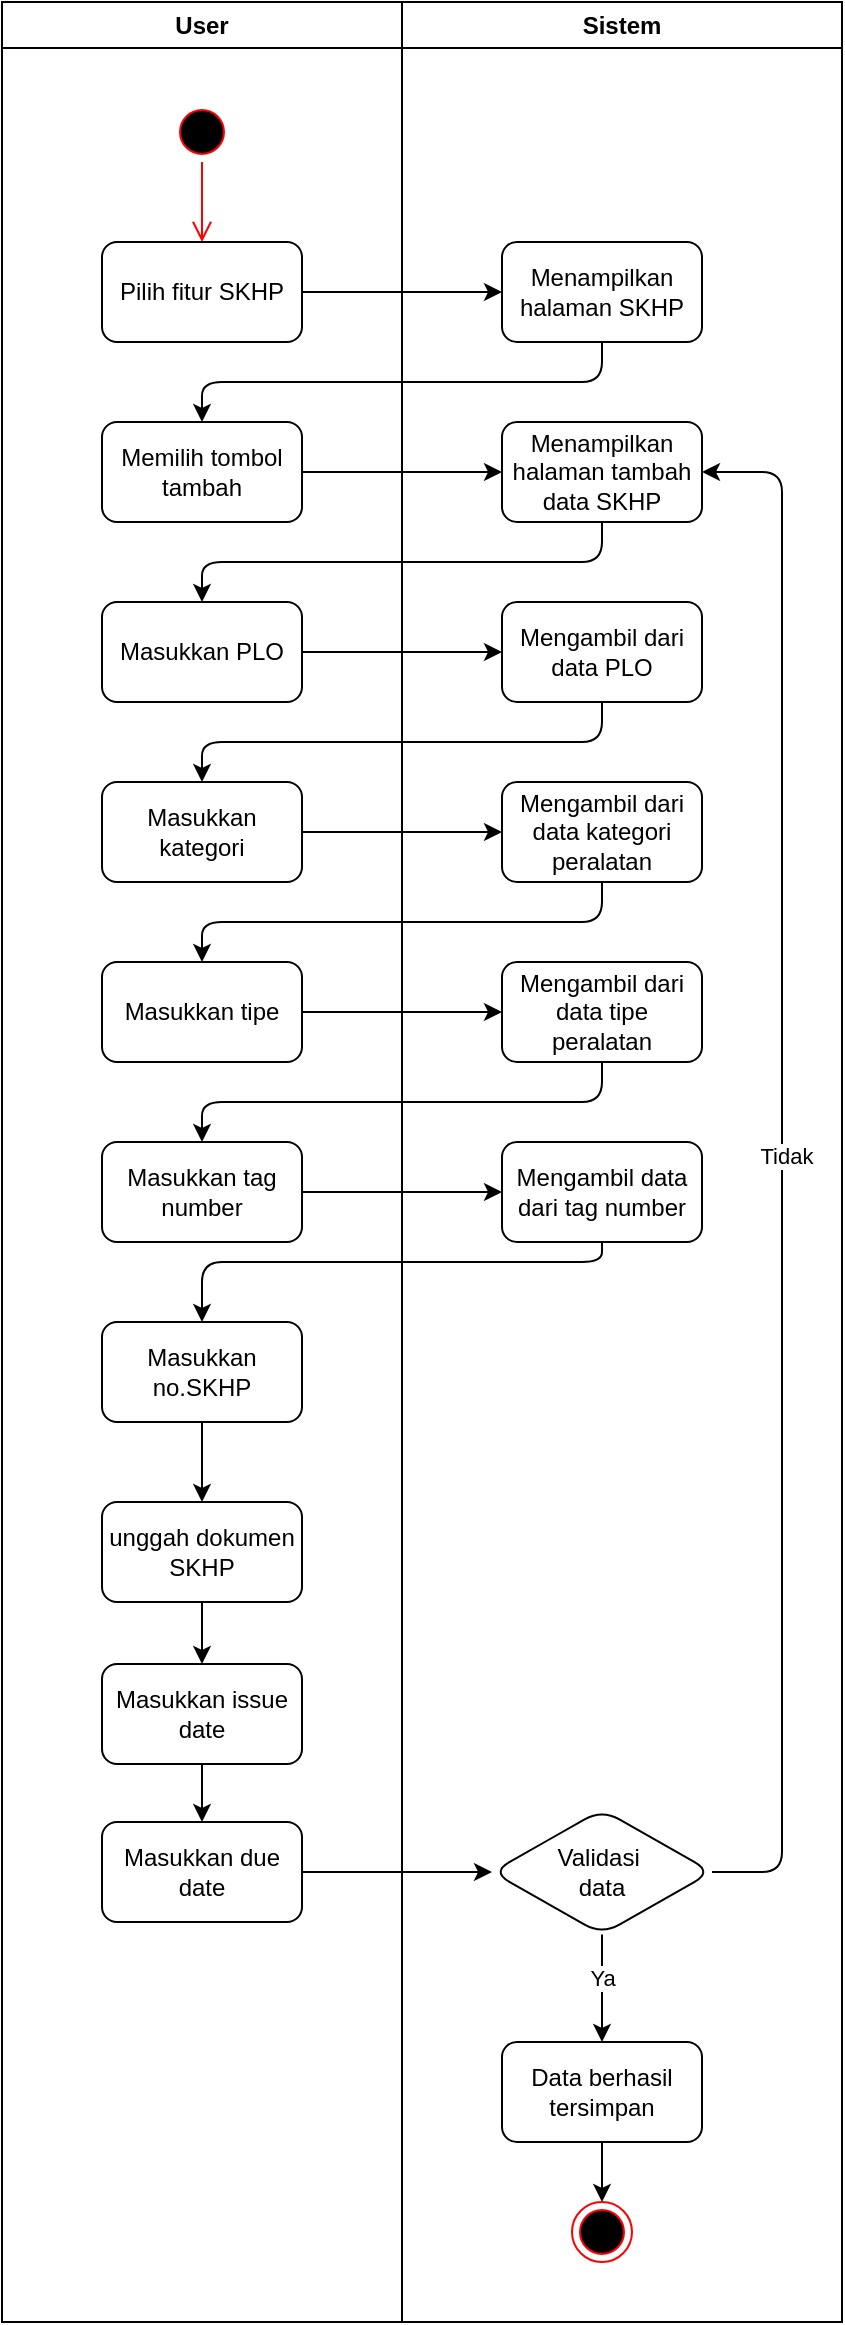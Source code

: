 <mxfile>
    <diagram id="ZV0le6J_C5OeybzBhi_l" name="Page-1">
        <mxGraphModel dx="1531" dy="450" grid="1" gridSize="10" guides="1" tooltips="1" connect="1" arrows="1" fold="1" page="1" pageScale="1" pageWidth="850" pageHeight="1100" math="0" shadow="0">
            <root>
                <mxCell id="0"/>
                <mxCell id="1" parent="0"/>
                <mxCell id="2" value="User" style="swimlane;whiteSpace=wrap;html=1;" parent="1" vertex="1">
                    <mxGeometry x="80" y="80" width="200" height="1160" as="geometry"/>
                </mxCell>
                <mxCell id="5" value="" style="ellipse;html=1;shape=startState;fillColor=#000000;strokeColor=#ff0000;" parent="2" vertex="1">
                    <mxGeometry x="85" y="50" width="30" height="30" as="geometry"/>
                </mxCell>
                <mxCell id="6" value="" style="edgeStyle=orthogonalEdgeStyle;html=1;verticalAlign=bottom;endArrow=open;endSize=8;strokeColor=#ff0000;entryX=0.5;entryY=0;entryDx=0;entryDy=0;" parent="2" source="5" target="4" edge="1">
                    <mxGeometry relative="1" as="geometry">
                        <mxPoint x="100" y="120" as="targetPoint"/>
                    </mxGeometry>
                </mxCell>
                <mxCell id="4" value="Pilih fitur SKHP" style="rounded=1;whiteSpace=wrap;html=1;" parent="2" vertex="1">
                    <mxGeometry x="50" y="120" width="100" height="50" as="geometry"/>
                </mxCell>
                <mxCell id="9" value="Memilih tombol tambah" style="rounded=1;whiteSpace=wrap;html=1;" parent="2" vertex="1">
                    <mxGeometry x="50" y="210" width="100" height="50" as="geometry"/>
                </mxCell>
                <mxCell id="13" value="Masukkan PLO" style="rounded=1;whiteSpace=wrap;html=1;" parent="2" vertex="1">
                    <mxGeometry x="50" y="300" width="100" height="50" as="geometry"/>
                </mxCell>
                <mxCell id="17" value="Masukkan kategori" style="rounded=1;whiteSpace=wrap;html=1;" parent="2" vertex="1">
                    <mxGeometry x="50" y="390" width="100" height="50" as="geometry"/>
                </mxCell>
                <mxCell id="21" value="Masukkan tipe" style="rounded=1;whiteSpace=wrap;html=1;" parent="2" vertex="1">
                    <mxGeometry x="50" y="480" width="100" height="50" as="geometry"/>
                </mxCell>
                <mxCell id="25" value="Masukkan tag number" style="rounded=1;whiteSpace=wrap;html=1;" parent="2" vertex="1">
                    <mxGeometry x="50" y="570" width="100" height="50" as="geometry"/>
                </mxCell>
                <mxCell id="40" value="" style="edgeStyle=none;html=1;" parent="2" source="29" target="39" edge="1">
                    <mxGeometry relative="1" as="geometry"/>
                </mxCell>
                <mxCell id="29" value="Masukkan no.SKHP" style="rounded=1;whiteSpace=wrap;html=1;" parent="2" vertex="1">
                    <mxGeometry x="50" y="660" width="100" height="50" as="geometry"/>
                </mxCell>
                <mxCell id="34" value="Masukkan issue date" style="rounded=1;whiteSpace=wrap;html=1;" parent="2" vertex="1">
                    <mxGeometry x="50" y="831" width="100" height="50" as="geometry"/>
                </mxCell>
                <mxCell id="44" value="" style="edgeStyle=none;html=1;entryX=0.5;entryY=0;entryDx=0;entryDy=0;" parent="2" source="39" target="34" edge="1">
                    <mxGeometry relative="1" as="geometry">
                        <mxPoint x="120" y="820" as="targetPoint"/>
                    </mxGeometry>
                </mxCell>
                <mxCell id="39" value="unggah dokumen SKHP" style="rounded=1;whiteSpace=wrap;html=1;" parent="2" vertex="1">
                    <mxGeometry x="50" y="750" width="100" height="50" as="geometry"/>
                </mxCell>
                <mxCell id="36" value="Masukkan due date" style="rounded=1;whiteSpace=wrap;html=1;" parent="2" vertex="1">
                    <mxGeometry x="50" y="910" width="100" height="50" as="geometry"/>
                </mxCell>
                <mxCell id="37" value="" style="edgeStyle=none;html=1;" parent="2" source="34" target="36" edge="1">
                    <mxGeometry relative="1" as="geometry"/>
                </mxCell>
                <mxCell id="3" value="Sistem&lt;span style=&quot;font-family: monospace; font-size: 0px; font-weight: 400; text-align: start; text-wrap-mode: nowrap;&quot;&gt;%3CmxGraphModel%3E%3Croot%3E%3CmxCell%20id%3D%220%22%2F%3E%3CmxCell%20id%3D%221%22%20parent%3D%220%22%2F%3E%3CmxCell%20id%3D%222%22%20value%3D%22Membuka%20halaman%20PLO%22%20style%3D%22rounded%3D1%3BwhiteSpace%3Dwrap%3Bhtml%3D1%3B%22%20vertex%3D%221%22%20parent%3D%221%22%3E%3CmxGeometry%20x%3D%22130%22%20y%3D%22180%22%20width%3D%22100%22%20height%3D%2250%22%20as%3D%22geometry%22%2F%3E%3C%2FmxCell%3E%3C%2Froot%3E%3C%2FmxGraphModel%3E&lt;/span&gt;&lt;span style=&quot;font-family: monospace; font-size: 0px; font-weight: 400; text-align: start; text-wrap-mode: nowrap;&quot;&gt;%3CmxGraphModel%3E%3Croot%3E%3CmxCell%20id%3D%220%22%2F%3E%3CmxCell%20id%3D%221%22%20parent%3D%220%22%2F%3E%3CmxCell%20id%3D%222%22%20value%3D%22Membuka%20halaman%20COI%22%20style%3D%22rounded%3D1%3BwhiteSpace%3Dwrap%3Bhtml%3D1%3B%22%20vertex%3D%221%22%20parent%3D%221%22%3E%3CmxGeometry%20x%3D%22130%22%20y%3D%22190%22%20width%3D%22100%22%20height%3D%2250%22%20as%3D%22geometry%22%2F%3E%3C%2FmxCell%3E%3C%2Froot%3E%3C%2FmxGraphModel%3E&lt;/span&gt;" style="swimlane;whiteSpace=wrap;html=1;" parent="1" vertex="1">
                    <mxGeometry x="280" y="80" width="220" height="1160" as="geometry"/>
                </mxCell>
                <mxCell id="7" value="Menampilkan halaman SKHP" style="rounded=1;whiteSpace=wrap;html=1;" parent="3" vertex="1">
                    <mxGeometry x="50" y="120" width="100" height="50" as="geometry"/>
                </mxCell>
                <mxCell id="11" value="Menampilkan halaman tambah data SKHP" style="rounded=1;whiteSpace=wrap;html=1;" parent="3" vertex="1">
                    <mxGeometry x="50" y="210" width="100" height="50" as="geometry"/>
                </mxCell>
                <mxCell id="15" value="Mengambil dari data PLO" style="rounded=1;whiteSpace=wrap;html=1;" parent="3" vertex="1">
                    <mxGeometry x="50" y="300" width="100" height="50" as="geometry"/>
                </mxCell>
                <mxCell id="19" value="Mengambil dari data kategori peralatan" style="rounded=1;whiteSpace=wrap;html=1;" parent="3" vertex="1">
                    <mxGeometry x="50" y="390" width="100" height="50" as="geometry"/>
                </mxCell>
                <mxCell id="23" value="Mengambil dari data tipe peralatan" style="rounded=1;whiteSpace=wrap;html=1;" parent="3" vertex="1">
                    <mxGeometry x="50" y="480" width="100" height="50" as="geometry"/>
                </mxCell>
                <mxCell id="27" value="Mengambil data dari tag number" style="rounded=1;whiteSpace=wrap;html=1;" parent="3" vertex="1">
                    <mxGeometry x="50" y="570" width="100" height="50" as="geometry"/>
                </mxCell>
                <mxCell id="43" style="edgeStyle=none;html=1;entryX=1;entryY=0.5;entryDx=0;entryDy=0;exitX=1;exitY=0.5;exitDx=0;exitDy=0;" parent="3" source="41" target="11" edge="1">
                    <mxGeometry relative="1" as="geometry">
                        <mxPoint x="230" y="540" as="targetPoint"/>
                        <Array as="points">
                            <mxPoint x="190" y="935"/>
                            <mxPoint x="190" y="775"/>
                            <mxPoint x="190" y="235"/>
                        </Array>
                    </mxGeometry>
                </mxCell>
                <mxCell id="52" value="Tidak" style="edgeLabel;html=1;align=center;verticalAlign=middle;resizable=0;points=[];" vertex="1" connectable="0" parent="43">
                    <mxGeometry x="0.016" y="-2" relative="1" as="geometry">
                        <mxPoint as="offset"/>
                    </mxGeometry>
                </mxCell>
                <mxCell id="48" value="" style="edgeStyle=none;html=1;" parent="3" source="41" target="47" edge="1">
                    <mxGeometry relative="1" as="geometry"/>
                </mxCell>
                <mxCell id="53" value="Ya" style="edgeLabel;html=1;align=center;verticalAlign=middle;resizable=0;points=[];" vertex="1" connectable="0" parent="48">
                    <mxGeometry x="-0.224" relative="1" as="geometry">
                        <mxPoint as="offset"/>
                    </mxGeometry>
                </mxCell>
                <mxCell id="41" value="Validasi&amp;nbsp;&lt;div&gt;data&lt;/div&gt;" style="rhombus;whiteSpace=wrap;html=1;rounded=1;" parent="3" vertex="1">
                    <mxGeometry x="45" y="903.75" width="110" height="62.5" as="geometry"/>
                </mxCell>
                <mxCell id="50" value="" style="edgeStyle=none;html=1;" parent="3" source="47" target="49" edge="1">
                    <mxGeometry relative="1" as="geometry"/>
                </mxCell>
                <mxCell id="47" value="Data berhasil tersimpan" style="rounded=1;whiteSpace=wrap;html=1;" parent="3" vertex="1">
                    <mxGeometry x="50" y="1020" width="100" height="50" as="geometry"/>
                </mxCell>
                <mxCell id="49" value="" style="ellipse;html=1;shape=endState;fillColor=#000000;strokeColor=#ff0000;" parent="3" vertex="1">
                    <mxGeometry x="85" y="1100" width="30" height="30" as="geometry"/>
                </mxCell>
                <mxCell id="8" value="" style="edgeStyle=none;html=1;" parent="1" source="4" target="7" edge="1">
                    <mxGeometry relative="1" as="geometry"/>
                </mxCell>
                <mxCell id="10" value="" style="edgeStyle=none;html=1;entryX=0.5;entryY=0;entryDx=0;entryDy=0;exitX=0.5;exitY=1;exitDx=0;exitDy=0;" parent="1" source="7" target="9" edge="1">
                    <mxGeometry relative="1" as="geometry">
                        <mxPoint x="320" y="250" as="sourcePoint"/>
                        <Array as="points">
                            <mxPoint x="380" y="270"/>
                            <mxPoint x="180" y="270"/>
                        </Array>
                    </mxGeometry>
                </mxCell>
                <mxCell id="12" value="" style="edgeStyle=none;html=1;" parent="1" source="9" target="11" edge="1">
                    <mxGeometry relative="1" as="geometry"/>
                </mxCell>
                <mxCell id="14" value="" style="edgeStyle=none;html=1;exitX=0.5;exitY=1;exitDx=0;exitDy=0;entryX=0.5;entryY=0;entryDx=0;entryDy=0;" parent="1" source="11" target="13" edge="1">
                    <mxGeometry relative="1" as="geometry">
                        <Array as="points">
                            <mxPoint x="380" y="360"/>
                            <mxPoint x="180" y="360"/>
                        </Array>
                    </mxGeometry>
                </mxCell>
                <mxCell id="16" value="" style="edgeStyle=none;html=1;" parent="1" source="13" target="15" edge="1">
                    <mxGeometry relative="1" as="geometry"/>
                </mxCell>
                <mxCell id="18" value="" style="edgeStyle=none;html=1;entryX=0.5;entryY=0;entryDx=0;entryDy=0;" parent="1" source="15" target="17" edge="1">
                    <mxGeometry relative="1" as="geometry">
                        <Array as="points">
                            <mxPoint x="380" y="450"/>
                            <mxPoint x="180" y="450"/>
                        </Array>
                    </mxGeometry>
                </mxCell>
                <mxCell id="20" value="" style="edgeStyle=none;html=1;" parent="1" source="17" target="19" edge="1">
                    <mxGeometry relative="1" as="geometry"/>
                </mxCell>
                <mxCell id="22" value="" style="edgeStyle=none;html=1;entryX=0.5;entryY=0;entryDx=0;entryDy=0;exitX=0.5;exitY=1;exitDx=0;exitDy=0;" parent="1" source="19" target="21" edge="1">
                    <mxGeometry relative="1" as="geometry">
                        <Array as="points">
                            <mxPoint x="380" y="540"/>
                            <mxPoint x="180" y="540"/>
                        </Array>
                    </mxGeometry>
                </mxCell>
                <mxCell id="24" value="" style="edgeStyle=none;html=1;" parent="1" source="21" target="23" edge="1">
                    <mxGeometry relative="1" as="geometry"/>
                </mxCell>
                <mxCell id="26" value="" style="edgeStyle=none;html=1;entryX=0.5;entryY=0;entryDx=0;entryDy=0;" parent="1" source="23" target="25" edge="1">
                    <mxGeometry relative="1" as="geometry">
                        <Array as="points">
                            <mxPoint x="380" y="630"/>
                            <mxPoint x="180" y="630"/>
                        </Array>
                    </mxGeometry>
                </mxCell>
                <mxCell id="28" value="" style="edgeStyle=none;html=1;" parent="1" source="25" target="27" edge="1">
                    <mxGeometry relative="1" as="geometry"/>
                </mxCell>
                <mxCell id="30" value="" style="edgeStyle=none;html=1;" parent="1" source="27" target="29" edge="1">
                    <mxGeometry relative="1" as="geometry">
                        <Array as="points">
                            <mxPoint x="380" y="710"/>
                            <mxPoint x="180" y="710"/>
                        </Array>
                    </mxGeometry>
                </mxCell>
                <mxCell id="45" value="" style="edgeStyle=none;html=1;" parent="1" source="36" target="41" edge="1">
                    <mxGeometry relative="1" as="geometry"/>
                </mxCell>
            </root>
        </mxGraphModel>
    </diagram>
</mxfile>